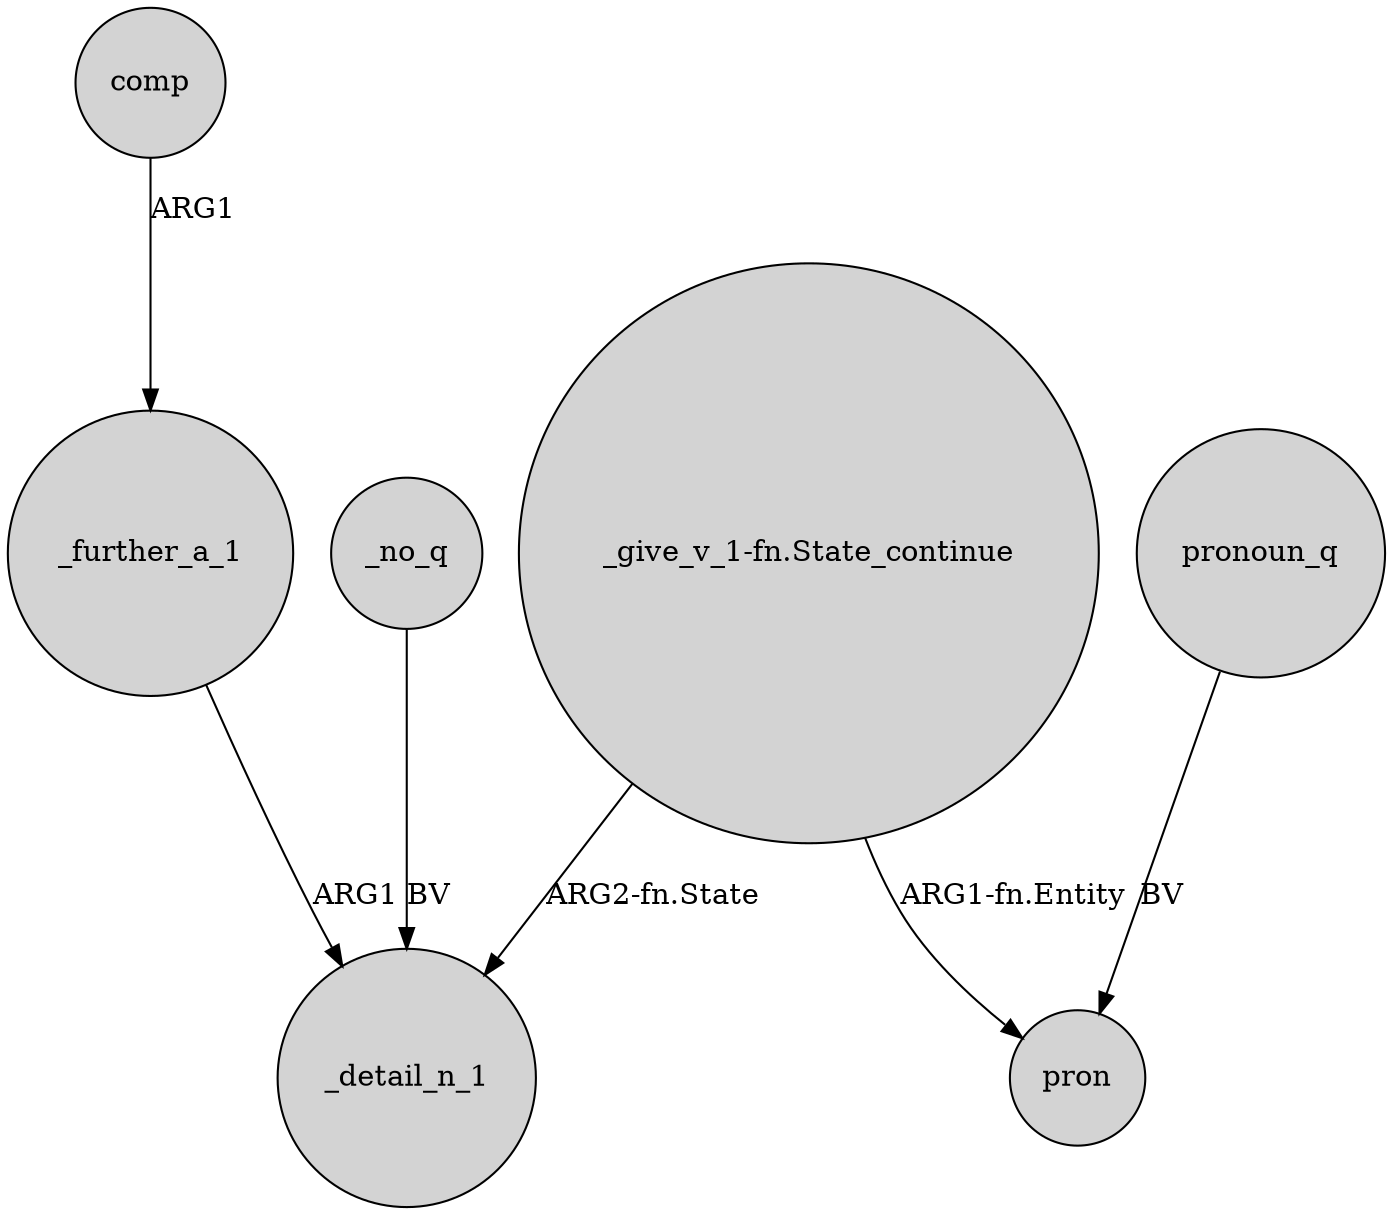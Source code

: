 digraph {
	node [shape=circle style=filled]
	comp -> _further_a_1 [label=ARG1]
	"_give_v_1-fn.State_continue" -> pron [label="ARG1-fn.Entity"]
	_further_a_1 -> _detail_n_1 [label=ARG1]
	_no_q -> _detail_n_1 [label=BV]
	pronoun_q -> pron [label=BV]
	"_give_v_1-fn.State_continue" -> _detail_n_1 [label="ARG2-fn.State"]
}
